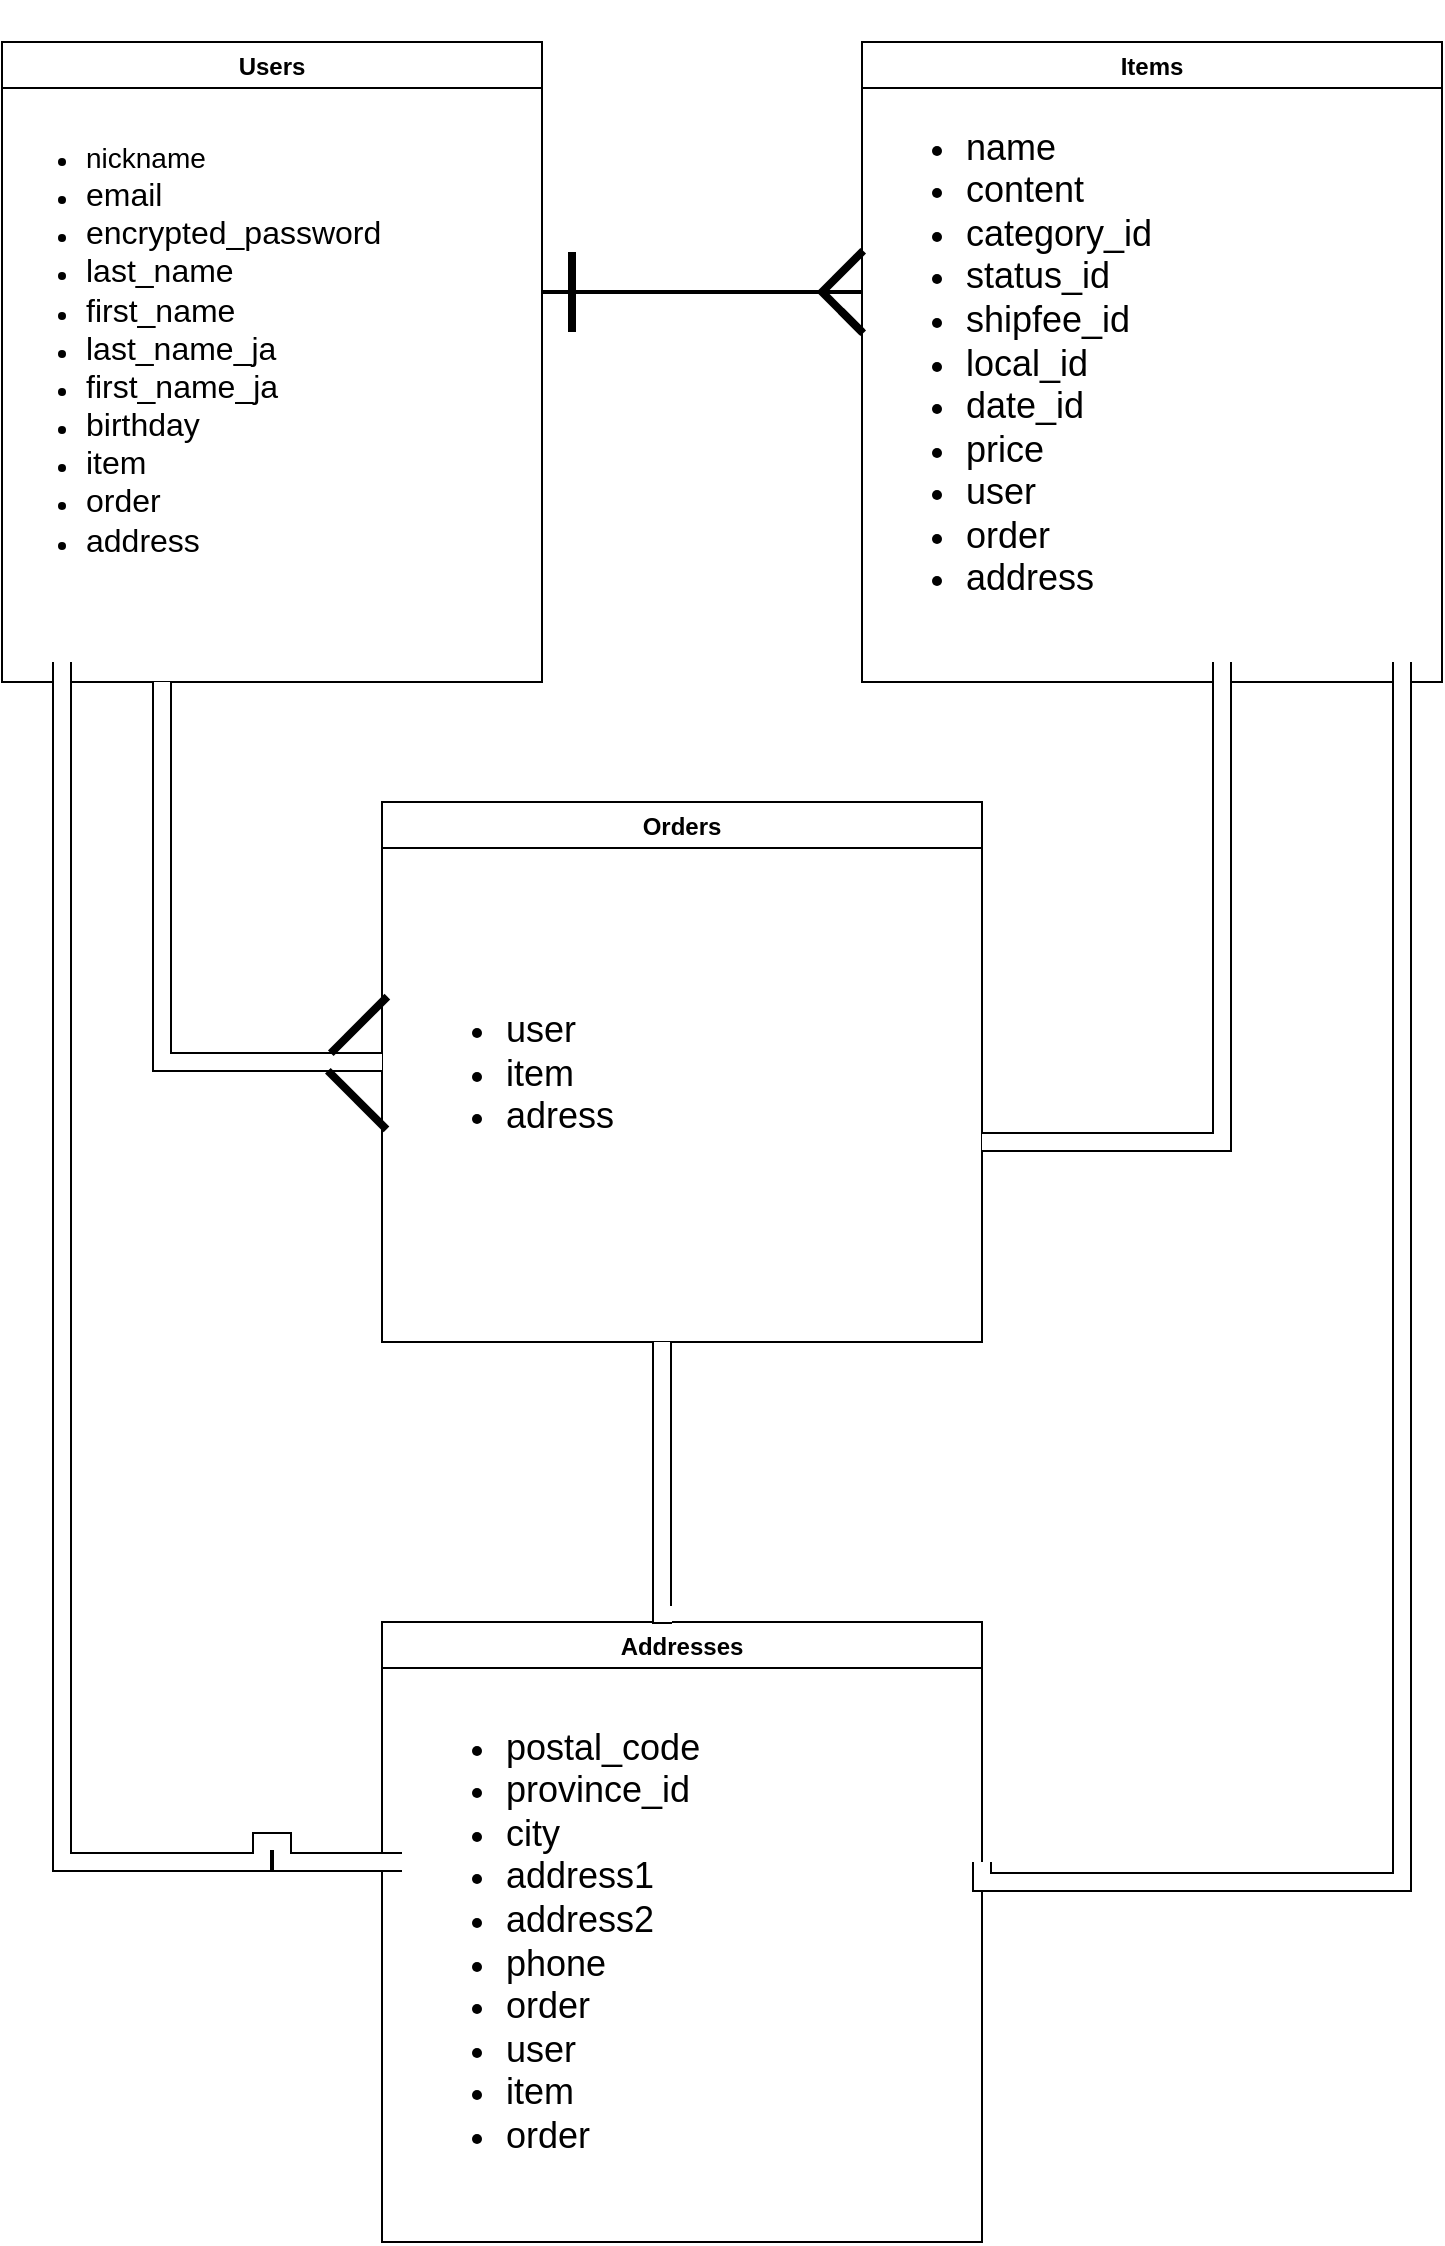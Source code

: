 <mxfile>
    <diagram id="sRJumiYJHYwXCm755tta" name="ページ1">
        <mxGraphModel dx="819" dy="920" grid="1" gridSize="10" guides="1" tooltips="1" connect="1" arrows="1" fold="1" page="1" pageScale="1" pageWidth="827" pageHeight="1169" math="0" shadow="0">
            <root>
                <mxCell id="0"/>
                <mxCell id="1" parent="0"/>
                <mxCell id="2" value="Users" style="swimlane;" parent="1" vertex="1">
                    <mxGeometry x="40" y="30" width="270" height="320" as="geometry"/>
                </mxCell>
                <mxCell id="7" value="&lt;ul&gt;&lt;li&gt;&lt;span style=&quot;font-size: 14px&quot;&gt;nickname&lt;/span&gt;&lt;/li&gt;&lt;li&gt;&lt;font size=&quot;3&quot;&gt;email&lt;/font&gt;&lt;/li&gt;&lt;li&gt;&lt;font size=&quot;3&quot;&gt;encrypted_password&lt;/font&gt;&lt;/li&gt;&lt;li&gt;&lt;font size=&quot;3&quot;&gt;last_name&lt;/font&gt;&lt;/li&gt;&lt;li&gt;&lt;font size=&quot;3&quot;&gt;first_name&lt;/font&gt;&lt;/li&gt;&lt;li&gt;&lt;font size=&quot;3&quot;&gt;last_name_ja&lt;/font&gt;&lt;/li&gt;&lt;li&gt;&lt;font size=&quot;3&quot;&gt;first_name_ja&lt;/font&gt;&lt;/li&gt;&lt;li&gt;&lt;font size=&quot;3&quot;&gt;birthday&lt;/font&gt;&lt;/li&gt;&lt;li&gt;&lt;font size=&quot;3&quot;&gt;item&lt;/font&gt;&lt;/li&gt;&lt;li&gt;&lt;font size=&quot;3&quot;&gt;order&lt;/font&gt;&lt;/li&gt;&lt;li&gt;&lt;font size=&quot;3&quot;&gt;address&lt;/font&gt;&lt;/li&gt;&lt;/ul&gt;" style="text;strokeColor=none;fillColor=none;html=1;whiteSpace=wrap;verticalAlign=middle;overflow=hidden;" parent="2" vertex="1">
                    <mxGeometry y="7.5" width="240" height="292.5" as="geometry"/>
                </mxCell>
                <mxCell id="5" value="Items" style="swimlane;" parent="1" vertex="1">
                    <mxGeometry x="470" y="30" width="290" height="320" as="geometry"/>
                </mxCell>
                <mxCell id="8" value="&lt;div&gt;&lt;span style=&quot;font-size: 18px&quot;&gt;&lt;br&gt;&lt;/span&gt;&lt;/div&gt;&lt;ul style=&quot;font-size: 18px&quot;&gt;&lt;li&gt;name&lt;/li&gt;&lt;li&gt;content&lt;/li&gt;&lt;li&gt;category_id&lt;/li&gt;&lt;li&gt;status_id&lt;/li&gt;&lt;li&gt;shipfee_id&lt;/li&gt;&lt;li&gt;local_id&lt;/li&gt;&lt;li&gt;date_id&lt;/li&gt;&lt;li&gt;price&lt;/li&gt;&lt;li&gt;user&lt;/li&gt;&lt;li&gt;order&lt;/li&gt;&lt;li&gt;address&lt;/li&gt;&lt;/ul&gt;" style="text;strokeColor=none;fillColor=none;html=1;whiteSpace=wrap;verticalAlign=middle;overflow=hidden;" parent="5" vertex="1">
                    <mxGeometry x="10" y="-20.3" width="240" height="340.3" as="geometry"/>
                </mxCell>
                <mxCell id="6" value="Orders" style="swimlane;" parent="1" vertex="1">
                    <mxGeometry x="230" y="410" width="300" height="270" as="geometry"/>
                </mxCell>
                <mxCell id="9" value="&lt;div&gt;&lt;span style=&quot;font-size: 18px&quot;&gt;&lt;br&gt;&lt;/span&gt;&lt;/div&gt;&lt;ul style=&quot;font-size: 18px&quot;&gt;&lt;li&gt;user&lt;/li&gt;&lt;li&gt;item&lt;/li&gt;&lt;li&gt;adress&lt;/li&gt;&lt;/ul&gt;" style="text;strokeColor=none;fillColor=none;html=1;whiteSpace=wrap;verticalAlign=middle;overflow=hidden;" parent="6" vertex="1">
                    <mxGeometry x="20" y="20" width="240" height="210" as="geometry"/>
                </mxCell>
                <mxCell id="12" value="" style="line;strokeWidth=2;html=1;fontSize=18;" parent="1" vertex="1">
                    <mxGeometry x="310" y="150" width="160" height="10" as="geometry"/>
                </mxCell>
                <mxCell id="13" value="" style="line;strokeWidth=4;direction=south;html=1;perimeter=backbonePerimeter;points=[];outlineConnect=0;fontSize=18;" parent="1" vertex="1">
                    <mxGeometry x="320" y="135" width="10" height="40" as="geometry"/>
                </mxCell>
                <mxCell id="14" value="" style="line;strokeWidth=4;html=1;perimeter=backbonePerimeter;points=[];outlineConnect=0;fontSize=18;rotation=45;" parent="1" vertex="1">
                    <mxGeometry x="445" y="160" width="30" height="10" as="geometry"/>
                </mxCell>
                <mxCell id="16" value="" style="line;strokeWidth=4;html=1;perimeter=backbonePerimeter;points=[];outlineConnect=0;fontSize=18;rotation=-45;" parent="1" vertex="1">
                    <mxGeometry x="445" y="140" width="30" height="10" as="geometry"/>
                </mxCell>
                <mxCell id="18" style="edgeStyle=none;html=1;fontSize=18;" parent="1" edge="1">
                    <mxGeometry relative="1" as="geometry">
                        <mxPoint x="600" y="290" as="targetPoint"/>
                        <mxPoint x="600" y="290" as="sourcePoint"/>
                    </mxGeometry>
                </mxCell>
                <mxCell id="19" value="" style="shape=filledEdge;rounded=0;fixDash=1;endArrow=none;strokeWidth=10;fillColor=#ffffff;edgeStyle=orthogonalEdgeStyle;fontSize=18;jumpSize=1;" parent="1" edge="1">
                    <mxGeometry width="60" height="40" relative="1" as="geometry">
                        <mxPoint x="230" y="540" as="sourcePoint"/>
                        <mxPoint x="120" y="350" as="targetPoint"/>
                        <Array as="points">
                            <mxPoint x="220" y="540"/>
                            <mxPoint x="120" y="540"/>
                        </Array>
                    </mxGeometry>
                </mxCell>
                <mxCell id="24" value="" style="shape=filledEdge;rounded=0;fixDash=1;endArrow=none;strokeWidth=10;fillColor=#ffffff;edgeStyle=orthogonalEdgeStyle;fontSize=18;jumpSize=1;" parent="1" edge="1">
                    <mxGeometry width="60" height="40" relative="1" as="geometry">
                        <mxPoint x="530" y="580" as="sourcePoint"/>
                        <mxPoint x="650" y="340" as="targetPoint"/>
                        <Array as="points">
                            <mxPoint x="650" y="580"/>
                        </Array>
                    </mxGeometry>
                </mxCell>
                <mxCell id="26" value="Addresses" style="swimlane;" vertex="1" parent="1">
                    <mxGeometry x="230" y="820" width="300" height="310" as="geometry"/>
                </mxCell>
                <mxCell id="27" value="&lt;ul style=&quot;font-size: 18px&quot;&gt;&lt;li&gt;postal_code&lt;/li&gt;&lt;li&gt;province_id&lt;/li&gt;&lt;li&gt;city&lt;/li&gt;&lt;li&gt;address1&lt;/li&gt;&lt;li&gt;address2&lt;/li&gt;&lt;li&gt;phone&lt;/li&gt;&lt;li&gt;order&lt;/li&gt;&lt;li&gt;user&lt;/li&gt;&lt;li&gt;item&lt;/li&gt;&lt;li&gt;order&lt;/li&gt;&lt;/ul&gt;" style="text;strokeColor=none;fillColor=none;html=1;whiteSpace=wrap;verticalAlign=middle;overflow=hidden;" vertex="1" parent="26">
                    <mxGeometry x="20" y="10" width="240" height="300" as="geometry"/>
                </mxCell>
                <mxCell id="28" value="" style="line;strokeWidth=4;html=1;perimeter=backbonePerimeter;points=[];outlineConnect=0;fontSize=18;rotation=-45;" vertex="1" parent="1">
                    <mxGeometry x="198.54" y="516.46" width="40" height="10" as="geometry"/>
                </mxCell>
                <mxCell id="30" value="" style="line;strokeWidth=4;html=1;perimeter=backbonePerimeter;points=[];outlineConnect=0;fontSize=18;rotation=45;" vertex="1" parent="1">
                    <mxGeometry x="457.2" y="164.7" width="15" height="10" as="geometry"/>
                </mxCell>
                <mxCell id="31" value="" style="line;strokeWidth=4;html=1;perimeter=backbonePerimeter;points=[];outlineConnect=0;fontSize=18;rotation=45;" vertex="1" parent="1">
                    <mxGeometry x="196.86" y="554.05" width="41.46" height="10" as="geometry"/>
                </mxCell>
                <mxCell id="37" value="" style="shape=filledEdge;rounded=0;fixDash=1;endArrow=none;strokeWidth=10;fillColor=#ffffff;edgeStyle=orthogonalEdgeStyle;fontSize=18;jumpSize=1;" edge="1" parent="1">
                    <mxGeometry width="60" height="40" relative="1" as="geometry">
                        <mxPoint x="375" y="816" as="sourcePoint"/>
                        <mxPoint x="370" y="680" as="targetPoint"/>
                        <Array as="points">
                            <mxPoint x="370" y="816.46"/>
                        </Array>
                    </mxGeometry>
                </mxCell>
                <mxCell id="38" value="" style="shape=filledEdge;rounded=0;fixDash=1;endArrow=none;strokeWidth=10;fillColor=#ffffff;edgeStyle=orthogonalEdgeStyle;fontSize=18;jumpSize=1;" edge="1" parent="1">
                    <mxGeometry width="60" height="40" relative="1" as="geometry">
                        <mxPoint x="240" y="940" as="sourcePoint"/>
                        <mxPoint x="70" y="340" as="targetPoint"/>
                        <Array as="points">
                            <mxPoint x="180" y="940"/>
                            <mxPoint x="180" y="930"/>
                            <mxPoint x="170" y="930"/>
                            <mxPoint x="170" y="940"/>
                            <mxPoint x="70" y="940"/>
                        </Array>
                    </mxGeometry>
                </mxCell>
                <mxCell id="39" value="" style="shape=filledEdge;rounded=0;fixDash=1;endArrow=none;strokeWidth=10;fillColor=#ffffff;edgeStyle=orthogonalEdgeStyle;fontSize=18;jumpSize=1;" edge="1" parent="1">
                    <mxGeometry width="60" height="40" relative="1" as="geometry">
                        <mxPoint x="530" y="940" as="sourcePoint"/>
                        <mxPoint x="740" y="340" as="targetPoint"/>
                        <Array as="points">
                            <mxPoint x="530" y="950"/>
                            <mxPoint x="740" y="950"/>
                        </Array>
                    </mxGeometry>
                </mxCell>
            </root>
        </mxGraphModel>
    </diagram>
</mxfile>